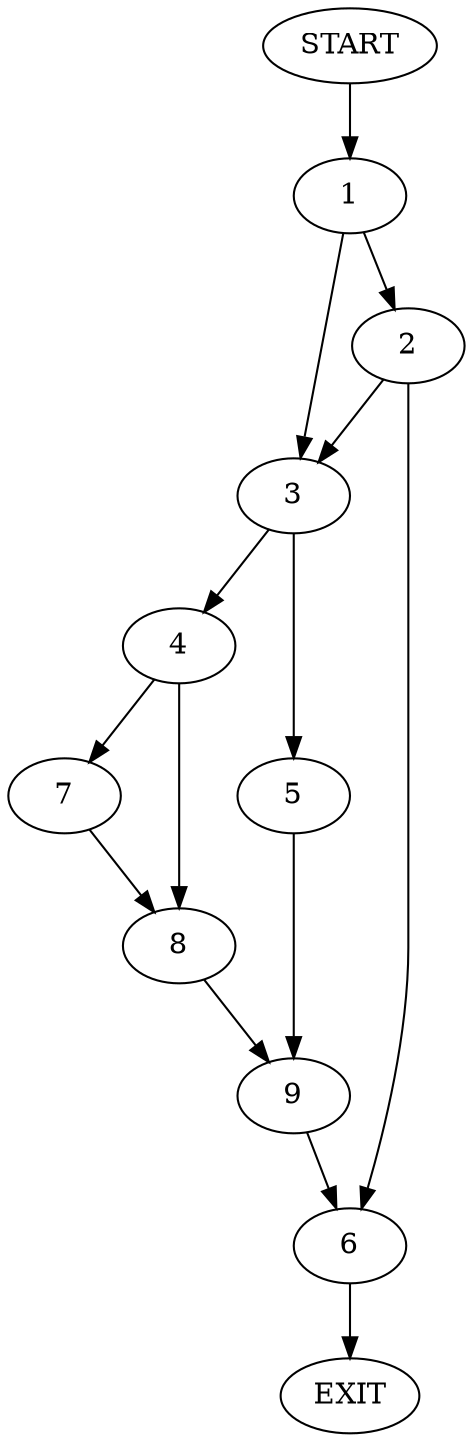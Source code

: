 digraph {
0 [label="START"]
10 [label="EXIT"]
0 -> 1
1 -> 2
1 -> 3
3 -> 4
3 -> 5
2 -> 3
2 -> 6
6 -> 10
4 -> 7
4 -> 8
5 -> 9
8 -> 9
7 -> 8
9 -> 6
}
